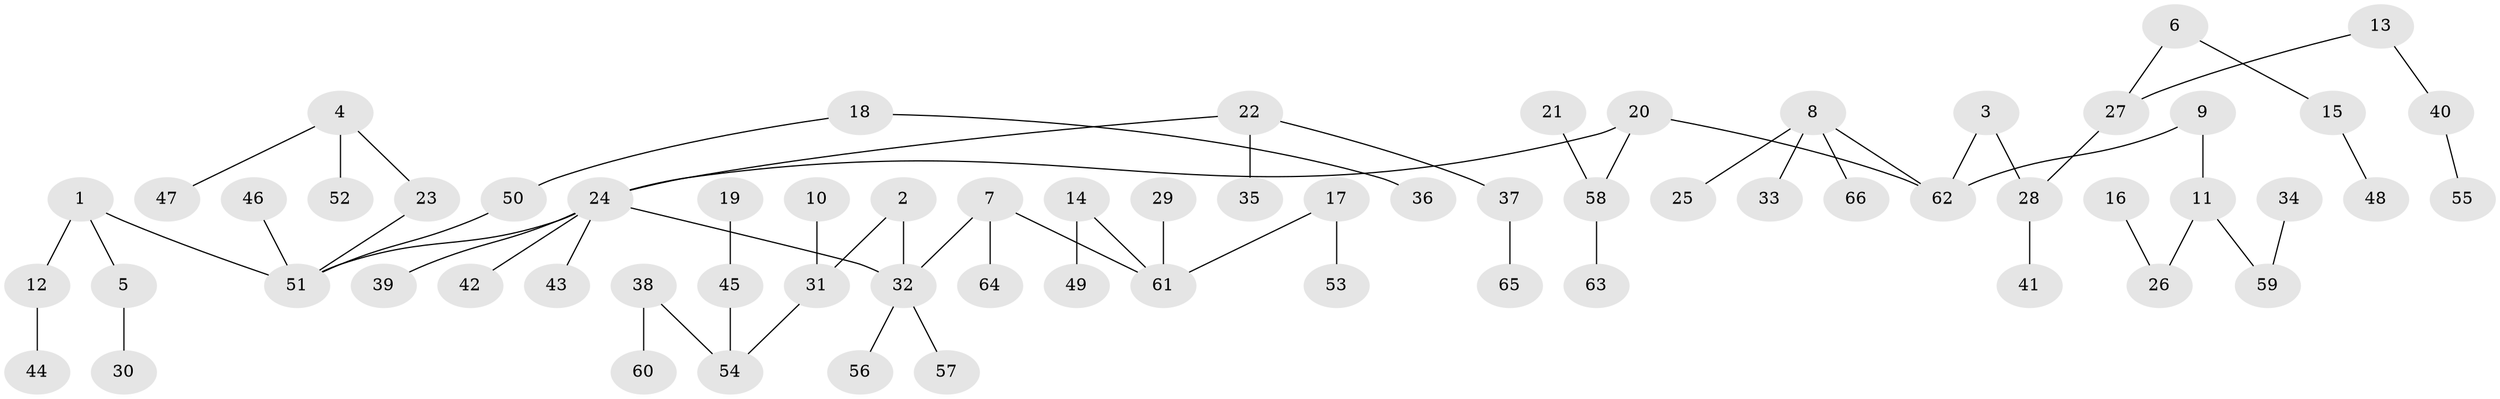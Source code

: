 // original degree distribution, {3: 0.0916030534351145, 6: 0.007633587786259542, 8: 0.007633587786259542, 4: 0.06870229007633588, 7: 0.007633587786259542, 2: 0.3053435114503817, 5: 0.03816793893129771, 1: 0.4732824427480916}
// Generated by graph-tools (version 1.1) at 2025/02/03/09/25 03:02:31]
// undirected, 66 vertices, 65 edges
graph export_dot {
graph [start="1"]
  node [color=gray90,style=filled];
  1;
  2;
  3;
  4;
  5;
  6;
  7;
  8;
  9;
  10;
  11;
  12;
  13;
  14;
  15;
  16;
  17;
  18;
  19;
  20;
  21;
  22;
  23;
  24;
  25;
  26;
  27;
  28;
  29;
  30;
  31;
  32;
  33;
  34;
  35;
  36;
  37;
  38;
  39;
  40;
  41;
  42;
  43;
  44;
  45;
  46;
  47;
  48;
  49;
  50;
  51;
  52;
  53;
  54;
  55;
  56;
  57;
  58;
  59;
  60;
  61;
  62;
  63;
  64;
  65;
  66;
  1 -- 5 [weight=1.0];
  1 -- 12 [weight=1.0];
  1 -- 51 [weight=1.0];
  2 -- 31 [weight=1.0];
  2 -- 32 [weight=1.0];
  3 -- 28 [weight=1.0];
  3 -- 62 [weight=1.0];
  4 -- 23 [weight=1.0];
  4 -- 47 [weight=1.0];
  4 -- 52 [weight=1.0];
  5 -- 30 [weight=1.0];
  6 -- 15 [weight=1.0];
  6 -- 27 [weight=1.0];
  7 -- 32 [weight=1.0];
  7 -- 61 [weight=1.0];
  7 -- 64 [weight=1.0];
  8 -- 25 [weight=1.0];
  8 -- 33 [weight=1.0];
  8 -- 62 [weight=1.0];
  8 -- 66 [weight=1.0];
  9 -- 11 [weight=1.0];
  9 -- 62 [weight=1.0];
  10 -- 31 [weight=1.0];
  11 -- 26 [weight=1.0];
  11 -- 59 [weight=1.0];
  12 -- 44 [weight=1.0];
  13 -- 27 [weight=1.0];
  13 -- 40 [weight=1.0];
  14 -- 49 [weight=1.0];
  14 -- 61 [weight=1.0];
  15 -- 48 [weight=1.0];
  16 -- 26 [weight=1.0];
  17 -- 53 [weight=1.0];
  17 -- 61 [weight=1.0];
  18 -- 36 [weight=1.0];
  18 -- 50 [weight=1.0];
  19 -- 45 [weight=1.0];
  20 -- 24 [weight=1.0];
  20 -- 58 [weight=1.0];
  20 -- 62 [weight=1.0];
  21 -- 58 [weight=1.0];
  22 -- 24 [weight=1.0];
  22 -- 35 [weight=1.0];
  22 -- 37 [weight=1.0];
  23 -- 51 [weight=1.0];
  24 -- 32 [weight=1.0];
  24 -- 39 [weight=1.0];
  24 -- 42 [weight=1.0];
  24 -- 43 [weight=1.0];
  24 -- 51 [weight=1.0];
  27 -- 28 [weight=1.0];
  28 -- 41 [weight=1.0];
  29 -- 61 [weight=1.0];
  31 -- 54 [weight=1.0];
  32 -- 56 [weight=1.0];
  32 -- 57 [weight=1.0];
  34 -- 59 [weight=1.0];
  37 -- 65 [weight=1.0];
  38 -- 54 [weight=1.0];
  38 -- 60 [weight=1.0];
  40 -- 55 [weight=1.0];
  45 -- 54 [weight=1.0];
  46 -- 51 [weight=1.0];
  50 -- 51 [weight=1.0];
  58 -- 63 [weight=1.0];
}
